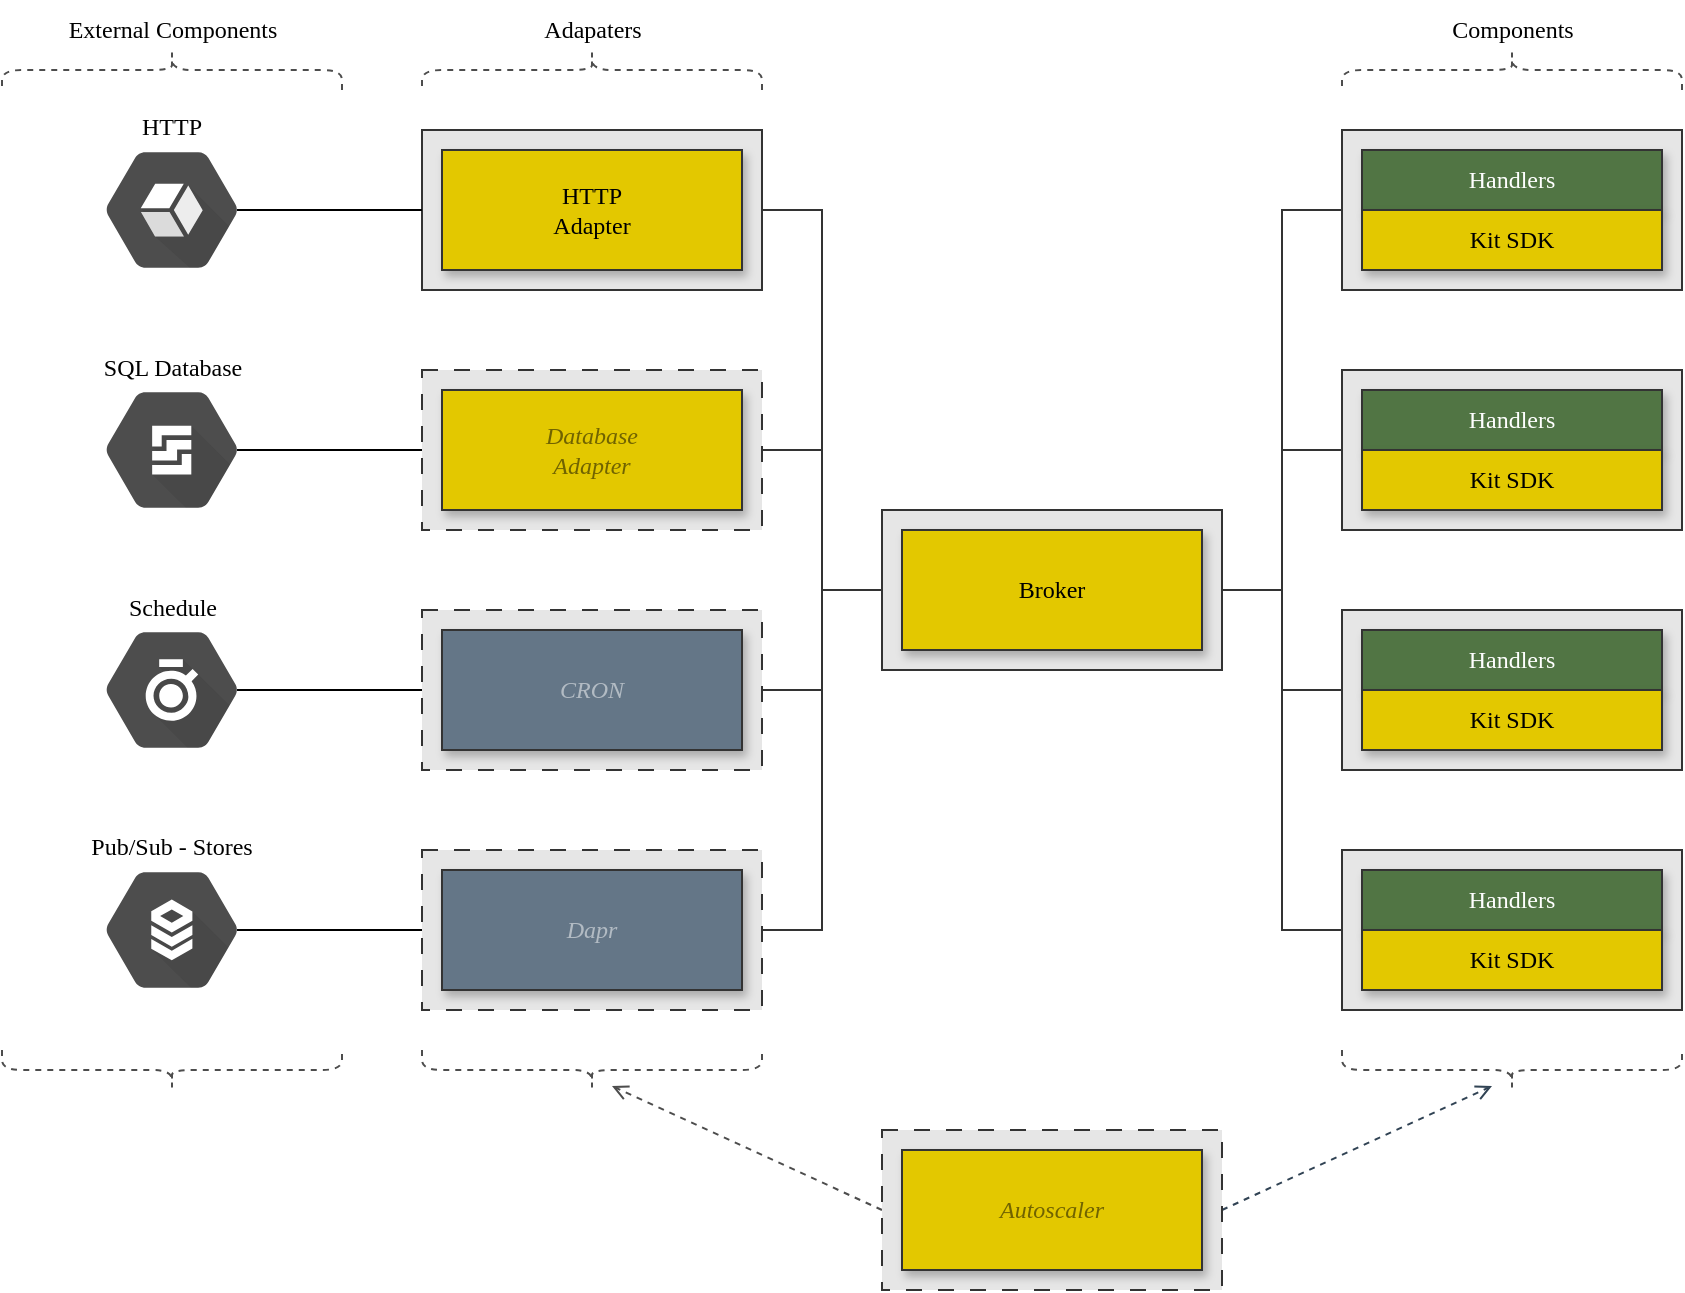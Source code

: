 <mxfile version="22.1.2" type="device">
  <diagram id="suDNTsbO2CK4yOKxJaUv" name="Page-1">
    <mxGraphModel dx="1674" dy="1233" grid="1" gridSize="10" guides="1" tooltips="1" connect="1" arrows="1" fold="1" page="0" pageScale="1" pageWidth="1100" pageHeight="850" background="none" math="0" shadow="0">
      <root>
        <mxCell id="0" />
        <mxCell id="1" parent="0" />
        <mxCell id="orV90MqigAFxg5cfew12-29" value="" style="rounded=0;whiteSpace=wrap;html=1;strokeColor=#333333;fillColor=#E6E6E6;verticalAlign=top;fontFamily=Source Code Pro;fontSize=12;labelPosition=center;verticalLabelPosition=bottom;align=center;spacingLeft=4;sketch=0;fontColor=#000000;labelBackgroundColor=none;fontSource=https%3A%2F%2Ffonts.googleapis.com%2Fcss%3Ffamily%3DSource%2BCode%2BPro;" parent="1" vertex="1">
          <mxGeometry x="1130" y="290" width="170" height="80" as="geometry" />
        </mxCell>
        <mxCell id="Pc061_s3fGXJPYhwyrSY-44" value="" style="rounded=0;whiteSpace=wrap;html=1;strokeColor=#333333;fillColor=#E6E6E6;verticalAlign=top;fontFamily=Source Code Pro;fontSize=12;labelPosition=center;verticalLabelPosition=bottom;align=center;spacingLeft=4;sketch=0;fontColor=#000000;labelBackgroundColor=none;fontSource=https%3A%2F%2Ffonts.googleapis.com%2Fcss%3Ffamily%3DSource%2BCode%2BPro;" parent="1" vertex="1">
          <mxGeometry x="900" y="100" width="170" height="80" as="geometry" />
        </mxCell>
        <mxCell id="Pc061_s3fGXJPYhwyrSY-46" value="HTTP&lt;br&gt;Adapter" style="rounded=0;whiteSpace=wrap;html=1;strokeColor=#333333;fillColor=#e3c800;verticalAlign=middle;fontFamily=Source Code Pro;fontSize=12;fontColor=#000000;shadow=1;labelBackgroundColor=none;fontSource=https%3A%2F%2Ffonts.googleapis.com%2Fcss%3Ffamily%3DSource%2BCode%2BPro;spacingLeft=0;spacingTop=0;spacingBottom=0;spacing=2;" parent="1" vertex="1">
          <mxGeometry x="910" y="110" width="150" height="60" as="geometry" />
        </mxCell>
        <mxCell id="orV90MqigAFxg5cfew12-17" style="edgeStyle=orthogonalEdgeStyle;rounded=0;orthogonalLoop=1;jettySize=auto;html=1;exitX=0.825;exitY=0.5;exitDx=0;exitDy=0;exitPerimeter=0;entryX=0;entryY=0.5;entryDx=0;entryDy=0;fontFamily=Source Code Pro;fontSize=12;fontColor=#000000;endArrow=none;endFill=0;labelBackgroundColor=none;fontSource=https%3A%2F%2Ffonts.googleapis.com%2Fcss%3Ffamily%3DSource%2BCode%2BPro;" parent="1" source="Pc061_s3fGXJPYhwyrSY-49" target="Pc061_s3fGXJPYhwyrSY-44" edge="1">
          <mxGeometry relative="1" as="geometry" />
        </mxCell>
        <mxCell id="Pc061_s3fGXJPYhwyrSY-49" value="HTTP" style="sketch=0;fillColor=#4D4D4D;strokeColor=none;verticalAlign=bottom;labelPosition=center;verticalLabelPosition=top;align=center;spacingTop=0;fontSize=12;fontStyle=0;fontColor=#000000;shape=mxgraph.gcp2.hexIcon;prIcon=stackdriver;rounded=1;shadow=0;glass=0;fontFamily=Source Code Pro;spacingBottom=-10;labelBackgroundColor=none;fontSource=https%3A%2F%2Ffonts.googleapis.com%2Fcss%3Ffamily%3DSource%2BCode%2BPro;" parent="1" vertex="1">
          <mxGeometry x="725" y="97.5" width="100" height="85" as="geometry" />
        </mxCell>
        <mxCell id="orV90MqigAFxg5cfew12-103" style="rounded=0;orthogonalLoop=1;jettySize=auto;html=1;exitX=1;exitY=0.5;exitDx=0;exitDy=0;dashed=1;fontFamily=Source Code Pro;fontSize=12;fontColor=#000000;endArrow=open;endFill=0;strokeColor=#314354;fillColor=#647687;textOpacity=50;labelBackgroundColor=none;fontSource=https%3A%2F%2Ffonts.googleapis.com%2Fcss%3Ffamily%3DSource%2BCode%2BPro;entryX=0.1;entryY=0.5;entryDx=0;entryDy=0;entryPerimeter=0;" parent="1" source="FIGSMdclTSzzZVXMSy71-49" edge="1">
          <mxGeometry relative="1" as="geometry">
            <mxPoint x="1250" y="640" as="sourcePoint" />
            <mxPoint x="1435" y="578" as="targetPoint" />
          </mxGeometry>
        </mxCell>
        <mxCell id="Pc061_s3fGXJPYhwyrSY-75" value="" style="rounded=1;orthogonalLoop=1;jettySize=auto;html=1;dashed=1;fontColor=#000000;endArrow=open;endFill=0;strokeColor=#4D4D4D;fillColor=#B2C9AB;sketch=0;fontFamily=Source Code Pro;fontSize=12;fontStyle=2;exitX=0;exitY=0.5;exitDx=0;exitDy=0;textOpacity=50;labelBackgroundColor=none;fontSource=https%3A%2F%2Ffonts.googleapis.com%2Fcss%3Ffamily%3DSource%2BCode%2BPro;entryX=0.1;entryY=0.5;entryDx=0;entryDy=0;entryPerimeter=0;endSize=6;" parent="1" source="FIGSMdclTSzzZVXMSy71-49" edge="1">
          <mxGeometry x="0.135" y="24" relative="1" as="geometry">
            <mxPoint x="1180" y="640" as="sourcePoint" />
            <mxPoint x="995" y="578" as="targetPoint" />
            <mxPoint as="offset" />
          </mxGeometry>
        </mxCell>
        <mxCell id="orV90MqigAFxg5cfew12-1" value="Pub/Sub - Stores" style="sketch=0;fillColor=#4D4D4D;strokeColor=none;verticalAlign=bottom;labelPosition=center;verticalLabelPosition=top;align=center;spacingTop=0;fontSize=12;fontStyle=0;fontColor=#000000;shape=mxgraph.gcp2.hexIcon;prIcon=cloud_sql;fontFamily=Source Code Pro;spacingBottom=-10;labelBackgroundColor=none;fontSource=https%3A%2F%2Ffonts.googleapis.com%2Fcss%3Ffamily%3DSource%2BCode%2BPro;" parent="1" vertex="1">
          <mxGeometry x="725" y="457.5" width="100" height="85" as="geometry" />
        </mxCell>
        <mxCell id="FIGSMdclTSzzZVXMSy71-37" style="edgeStyle=orthogonalEdgeStyle;rounded=0;orthogonalLoop=1;jettySize=auto;html=1;exitX=0.825;exitY=0.5;exitDx=0;exitDy=0;exitPerimeter=0;entryX=0;entryY=0.5;entryDx=0;entryDy=0;fontFamily=Source Code Pro;fontSource=https%3A%2F%2Ffonts.googleapis.com%2Fcss%3Ffamily%3DSource%2BCode%2BPro;fontSize=12;fontColor=#ffffff;endArrow=none;endFill=0;" parent="1" source="orV90MqigAFxg5cfew12-2" target="FIGSMdclTSzzZVXMSy71-35" edge="1">
          <mxGeometry relative="1" as="geometry" />
        </mxCell>
        <mxCell id="orV90MqigAFxg5cfew12-2" value="SQL Database" style="sketch=0;html=1;fillColor=#4D4D4D;strokeColor=none;verticalAlign=bottom;labelPosition=center;verticalLabelPosition=top;align=center;spacingTop=0;fontSize=12;fontStyle=0;fontColor=#000000;shape=mxgraph.gcp2.hexIcon;prIcon=persistent_disk;fontFamily=Source Code Pro;spacingBottom=-10;labelBackgroundColor=none;fontSource=https%3A%2F%2Ffonts.googleapis.com%2Fcss%3Ffamily%3DSource%2BCode%2BPro;" parent="1" vertex="1">
          <mxGeometry x="725" y="217.5" width="100" height="85" as="geometry" />
        </mxCell>
        <mxCell id="orV90MqigAFxg5cfew12-7" value="" style="rounded=0;whiteSpace=wrap;html=1;strokeColor=#333333;fillColor=#E6E6E6;verticalAlign=top;fontFamily=Source Code Pro;fontSize=12;labelPosition=center;verticalLabelPosition=bottom;align=center;spacingLeft=4;sketch=0;fontColor=#000000;labelBackgroundColor=none;fontSource=https%3A%2F%2Ffonts.googleapis.com%2Fcss%3Ffamily%3DSource%2BCode%2BPro;dashed=1;dashPattern=8 8;" parent="1" vertex="1">
          <mxGeometry x="900" y="340" width="170" height="80" as="geometry" />
        </mxCell>
        <mxCell id="orV90MqigAFxg5cfew12-9" value="CRON" style="rounded=0;whiteSpace=wrap;html=1;strokeColor=#333333;fillColor=#647687;verticalAlign=middle;fontFamily=Source Code Pro;fontSize=12;fontColor=#ffffff;shadow=1;labelBackgroundColor=none;fontSource=https%3A%2F%2Ffonts.googleapis.com%2Fcss%3Ffamily%3DSource%2BCode%2BPro;fontStyle=2;textOpacity=50;" parent="1" vertex="1">
          <mxGeometry x="910" y="350" width="150" height="60" as="geometry" />
        </mxCell>
        <mxCell id="orV90MqigAFxg5cfew12-15" value="Schedule" style="sketch=0;html=1;fillColor=#4D4D4D;strokeColor=none;verticalAlign=bottom;labelPosition=center;verticalLabelPosition=top;align=center;spacingTop=0;fontSize=12;fontStyle=0;fontColor=#000000;shape=mxgraph.gcp2.hexIcon;prIcon=profiler;fontFamily=Source Code Pro;spacingBottom=-10;labelBackgroundColor=none;fontSource=https%3A%2F%2Ffonts.googleapis.com%2Fcss%3Ffamily%3DSource%2BCode%2BPro;" parent="1" vertex="1">
          <mxGeometry x="725" y="337.5" width="100" height="85" as="geometry" />
        </mxCell>
        <mxCell id="orV90MqigAFxg5cfew12-60" style="rounded=0;orthogonalLoop=1;jettySize=auto;html=1;exitX=0;exitY=0.5;exitDx=0;exitDy=0;fontFamily=Source Code Pro;fontSize=12;fontColor=#000000;endArrow=none;endFill=0;strokeColor=#333333;fillColor=#647687;labelBackgroundColor=none;fontSource=https%3A%2F%2Ffonts.googleapis.com%2Fcss%3Ffamily%3DSource%2BCode%2BPro;entryX=1;entryY=0.5;entryDx=0;entryDy=0;edgeStyle=elbowEdgeStyle;" parent="1" source="orV90MqigAFxg5cfew12-54" target="orV90MqigAFxg5cfew12-29" edge="1">
          <mxGeometry relative="1" as="geometry">
            <mxPoint x="1370" y="330" as="targetPoint" />
          </mxGeometry>
        </mxCell>
        <mxCell id="orV90MqigAFxg5cfew12-54" value="" style="rounded=0;whiteSpace=wrap;html=1;strokeColor=#333333;fillColor=#E6E6E6;verticalAlign=bottom;fontFamily=Source Code Pro;fontSize=12;labelPosition=center;verticalLabelPosition=top;align=center;spacingLeft=0;spacingBottom=0;spacingTop=0;sketch=0;fontColor=#000000;labelBackgroundColor=none;fontSource=https%3A%2F%2Ffonts.googleapis.com%2Fcss%3Ffamily%3DSource%2BCode%2BPro;" parent="1" vertex="1">
          <mxGeometry x="1360" y="340" width="170" height="80" as="geometry" />
        </mxCell>
        <mxCell id="orV90MqigAFxg5cfew12-72" value="" style="shape=curlyBracket;whiteSpace=wrap;html=1;rounded=1;shadow=0;dashed=1;labelBackgroundColor=none;sketch=0;fontSize=12;strokeColor=#4D4D4D;strokeWidth=1;fillColor=default;rotation=-90;fontFamily=Source Code Pro;fontColor=#000000;fontSource=https%3A%2F%2Ffonts.googleapis.com%2Fcss%3Ffamily%3DSource%2BCode%2BPro;" parent="1" vertex="1">
          <mxGeometry x="1435" y="485" width="20" height="170" as="geometry" />
        </mxCell>
        <mxCell id="orV90MqigAFxg5cfew12-73" value="Components" style="text;html=1;align=center;verticalAlign=middle;resizable=0;points=[];autosize=1;strokeColor=none;fillColor=none;fontSize=12;fontFamily=Source Code Pro;fontColor=#000000;labelBackgroundColor=none;fontSource=https%3A%2F%2Ffonts.googleapis.com%2Fcss%3Ffamily%3DSource%2BCode%2BPro;" parent="1" vertex="1">
          <mxGeometry x="1395" y="35" width="100" height="30" as="geometry" />
        </mxCell>
        <mxCell id="orV90MqigAFxg5cfew12-74" value="" style="shape=curlyBracket;whiteSpace=wrap;html=1;rounded=1;shadow=0;dashed=1;labelBackgroundColor=none;sketch=0;fontSize=12;strokeColor=#4D4D4D;strokeWidth=1;fillColor=default;rotation=-90;fontFamily=Source Code Pro;fontColor=#000000;fontSource=https%3A%2F%2Ffonts.googleapis.com%2Fcss%3Ffamily%3DSource%2BCode%2BPro;" parent="1" vertex="1">
          <mxGeometry x="975" y="485" width="20" height="170" as="geometry" />
        </mxCell>
        <mxCell id="orV90MqigAFxg5cfew12-75" value="Adapaters" style="text;html=1;align=center;verticalAlign=middle;resizable=0;points=[];autosize=1;strokeColor=none;fillColor=none;fontSize=12;fontFamily=Source Code Pro;fontColor=#000000;labelBackgroundColor=none;fontSource=https%3A%2F%2Ffonts.googleapis.com%2Fcss%3Ffamily%3DSource%2BCode%2BPro;" parent="1" vertex="1">
          <mxGeometry x="940" y="35" width="90" height="30" as="geometry" />
        </mxCell>
        <mxCell id="orV90MqigAFxg5cfew12-82" style="rounded=0;orthogonalLoop=1;jettySize=auto;html=1;exitX=0;exitY=0.5;exitDx=0;exitDy=0;entryX=1;entryY=0.5;entryDx=0;entryDy=0;fontFamily=Source Code Pro;fontSize=12;fontColor=#000000;endArrow=none;endFill=0;strokeColor=#333333;fillColor=#647687;labelBackgroundColor=none;fontSource=https%3A%2F%2Ffonts.googleapis.com%2Fcss%3Ffamily%3DSource%2BCode%2BPro;edgeStyle=elbowEdgeStyle;" parent="1" source="FIGSMdclTSzzZVXMSy71-27" target="orV90MqigAFxg5cfew12-29" edge="1">
          <mxGeometry relative="1" as="geometry">
            <mxPoint x="1380" y="239.25" as="sourcePoint" />
          </mxGeometry>
        </mxCell>
        <mxCell id="orV90MqigAFxg5cfew12-83" value="" style="shape=curlyBracket;whiteSpace=wrap;html=1;rounded=1;shadow=0;dashed=1;labelBackgroundColor=none;sketch=0;fontSize=12;strokeColor=#4D4D4D;strokeWidth=1;fillColor=default;rotation=90;fontFamily=Source Code Pro;fontColor=#000000;fontSource=https%3A%2F%2Ffonts.googleapis.com%2Fcss%3Ffamily%3DSource%2BCode%2BPro;" parent="1" vertex="1">
          <mxGeometry x="1435" y="-15" width="20" height="170" as="geometry" />
        </mxCell>
        <mxCell id="orV90MqigAFxg5cfew12-85" value="" style="shape=curlyBracket;whiteSpace=wrap;html=1;rounded=1;shadow=0;dashed=1;labelBackgroundColor=none;sketch=0;fontSize=12;strokeColor=#4D4D4D;strokeWidth=1;fillColor=default;rotation=-90;fontFamily=Source Code Pro;fontColor=#000000;fontSource=https%3A%2F%2Ffonts.googleapis.com%2Fcss%3Ffamily%3DSource%2BCode%2BPro;" parent="1" vertex="1">
          <mxGeometry x="765" y="485" width="20" height="170" as="geometry" />
        </mxCell>
        <mxCell id="orV90MqigAFxg5cfew12-86" value="External Components" style="text;align=center;verticalAlign=middle;resizable=0;points=[];autosize=1;strokeColor=none;fillColor=none;fontSize=12;fontFamily=Source Code Pro;fontColor=default;labelBackgroundColor=none;fontSource=https%3A%2F%2Ffonts.googleapis.com%2Fcss%3Ffamily%3DSource%2BCode%2BPro;html=1;" parent="1" vertex="1">
          <mxGeometry x="695" y="35" width="160" height="30" as="geometry" />
        </mxCell>
        <mxCell id="orV90MqigAFxg5cfew12-91" value="" style="shape=curlyBracket;whiteSpace=wrap;html=1;rounded=1;shadow=0;dashed=1;labelBackgroundColor=none;sketch=0;fontSize=12;strokeColor=#4D4D4D;strokeWidth=1;fillColor=default;rotation=90;fontFamily=Source Code Pro;fontColor=#000000;fontSource=https%3A%2F%2Ffonts.googleapis.com%2Fcss%3Ffamily%3DSource%2BCode%2BPro;" parent="1" vertex="1">
          <mxGeometry x="975" y="-15" width="20" height="170" as="geometry" />
        </mxCell>
        <mxCell id="orV90MqigAFxg5cfew12-92" value="" style="shape=curlyBracket;whiteSpace=wrap;html=1;rounded=1;shadow=0;dashed=1;labelBackgroundColor=none;sketch=0;fontSize=12;strokeColor=#4D4D4D;strokeWidth=1;fillColor=default;rotation=90;fontFamily=Source Code Pro;fontColor=#000000;fontSource=https%3A%2F%2Ffonts.googleapis.com%2Fcss%3Ffamily%3DSource%2BCode%2BPro;" parent="1" vertex="1">
          <mxGeometry x="765" y="-15" width="20" height="170" as="geometry" />
        </mxCell>
        <mxCell id="FIGSMdclTSzzZVXMSy71-13" style="rounded=0;orthogonalLoop=1;jettySize=auto;html=1;entryX=1;entryY=0.5;entryDx=0;entryDy=0;fontFamily=Source Code Pro;fontSize=12;fontColor=#000000;endArrow=none;endFill=0;strokeColor=#333333;fillColor=#647687;labelBackgroundColor=none;fontSource=https%3A%2F%2Ffonts.googleapis.com%2Fcss%3Ffamily%3DSource%2BCode%2BPro;exitX=0;exitY=0.5;exitDx=0;exitDy=0;edgeStyle=elbowEdgeStyle;" parent="1" source="FIGSMdclTSzzZVXMSy71-21" target="orV90MqigAFxg5cfew12-29" edge="1">
          <mxGeometry relative="1" as="geometry">
            <mxPoint x="1330" y="420" as="sourcePoint" />
            <mxPoint x="1310" y="320" as="targetPoint" />
          </mxGeometry>
        </mxCell>
        <mxCell id="FIGSMdclTSzzZVXMSy71-14" value="Handlers" style="rounded=0;whiteSpace=wrap;html=1;strokeColor=#333333;fillColor=#517544;verticalAlign=middle;fontFamily=Source Code Pro;fontSize=12;shadow=1;labelBackgroundColor=none;fontSource=https%3A%2F%2Ffonts.googleapis.com%2Fcss%3Ffamily%3DSource%2BCode%2BPro;fontColor=#ffffff;" parent="1" vertex="1">
          <mxGeometry x="1370" y="350" width="150" height="30" as="geometry" />
        </mxCell>
        <mxCell id="FIGSMdclTSzzZVXMSy71-15" value="Kit SDK" style="rounded=0;whiteSpace=wrap;html=1;strokeColor=#333333;fillColor=#e3c800;verticalAlign=middle;fontFamily=Source Code Pro;fontSize=12;horizontal=1;spacingLeft=0;spacingTop=0;spacingBottom=0;spacing=2;shadow=1;labelBackgroundColor=none;fontSource=https%3A%2F%2Ffonts.googleapis.com%2Fcss%3Ffamily%3DSource%2BCode%2BPro;fontColor=#000000;" parent="1" vertex="1">
          <mxGeometry x="1370.004" y="380" width="150" height="30" as="geometry" />
        </mxCell>
        <mxCell id="FIGSMdclTSzzZVXMSy71-21" value="" style="rounded=0;whiteSpace=wrap;html=1;strokeColor=#333333;fillColor=#E6E6E6;verticalAlign=bottom;fontFamily=Source Code Pro;fontSize=12;labelPosition=center;verticalLabelPosition=top;align=center;spacingLeft=0;spacingBottom=0;spacingTop=0;sketch=0;fontColor=#000000;labelBackgroundColor=none;fontSource=https%3A%2F%2Ffonts.googleapis.com%2Fcss%3Ffamily%3DSource%2BCode%2BPro;" parent="1" vertex="1">
          <mxGeometry x="1360" y="460" width="170" height="80" as="geometry" />
        </mxCell>
        <mxCell id="FIGSMdclTSzzZVXMSy71-22" value="Handlers" style="rounded=0;whiteSpace=wrap;html=1;strokeColor=#333333;fillColor=#517544;verticalAlign=middle;fontFamily=Source Code Pro;fontSize=12;shadow=1;labelBackgroundColor=none;fontSource=https%3A%2F%2Ffonts.googleapis.com%2Fcss%3Ffamily%3DSource%2BCode%2BPro;fontColor=#ffffff;" parent="1" vertex="1">
          <mxGeometry x="1370" y="470" width="150" height="30" as="geometry" />
        </mxCell>
        <mxCell id="FIGSMdclTSzzZVXMSy71-23" value="Kit SDK" style="rounded=0;whiteSpace=wrap;html=1;strokeColor=#333333;fillColor=#e3c800;verticalAlign=middle;fontFamily=Source Code Pro;fontSize=12;horizontal=1;spacingLeft=0;spacingTop=0;spacingBottom=0;spacing=2;shadow=1;labelBackgroundColor=none;fontSource=https%3A%2F%2Ffonts.googleapis.com%2Fcss%3Ffamily%3DSource%2BCode%2BPro;fontColor=#000000;" parent="1" vertex="1">
          <mxGeometry x="1370.004" y="500" width="150" height="30" as="geometry" />
        </mxCell>
        <mxCell id="FIGSMdclTSzzZVXMSy71-27" value="" style="rounded=0;whiteSpace=wrap;html=1;strokeColor=#333333;fillColor=#E6E6E6;verticalAlign=bottom;fontFamily=Source Code Pro;fontSize=12;labelPosition=center;verticalLabelPosition=top;align=center;spacingLeft=0;spacingBottom=0;spacingTop=0;sketch=0;fontColor=#000000;labelBackgroundColor=none;fontSource=https%3A%2F%2Ffonts.googleapis.com%2Fcss%3Ffamily%3DSource%2BCode%2BPro;" parent="1" vertex="1">
          <mxGeometry x="1360" y="220" width="170" height="80" as="geometry" />
        </mxCell>
        <mxCell id="FIGSMdclTSzzZVXMSy71-28" value="Handlers" style="rounded=0;whiteSpace=wrap;html=1;strokeColor=#333333;fillColor=#517544;verticalAlign=middle;fontFamily=Source Code Pro;fontSize=12;shadow=1;labelBackgroundColor=none;fontSource=https%3A%2F%2Ffonts.googleapis.com%2Fcss%3Ffamily%3DSource%2BCode%2BPro;fontColor=#ffffff;" parent="1" vertex="1">
          <mxGeometry x="1370" y="230" width="150" height="30" as="geometry" />
        </mxCell>
        <mxCell id="FIGSMdclTSzzZVXMSy71-29" value="Kit SDK" style="rounded=0;whiteSpace=wrap;html=1;strokeColor=#333333;fillColor=#e3c800;verticalAlign=middle;fontFamily=Source Code Pro;fontSize=12;horizontal=1;spacingLeft=0;spacingTop=0;spacingBottom=0;spacing=2;shadow=1;labelBackgroundColor=none;fontSource=https%3A%2F%2Ffonts.googleapis.com%2Fcss%3Ffamily%3DSource%2BCode%2BPro;fontColor=#000000;" parent="1" vertex="1">
          <mxGeometry x="1370.004" y="260" width="150" height="30" as="geometry" />
        </mxCell>
        <mxCell id="FIGSMdclTSzzZVXMSy71-32" value="" style="rounded=0;whiteSpace=wrap;html=1;strokeColor=#333333;fillColor=#E6E6E6;verticalAlign=top;fontFamily=Source Code Pro;fontSize=12;labelPosition=center;verticalLabelPosition=bottom;align=center;spacingLeft=4;sketch=0;fontColor=#000000;labelBackgroundColor=none;fontSource=https%3A%2F%2Ffonts.googleapis.com%2Fcss%3Ffamily%3DSource%2BCode%2BPro;dashed=1;dashPattern=8 8;" parent="1" vertex="1">
          <mxGeometry x="900" y="460" width="170" height="80" as="geometry" />
        </mxCell>
        <mxCell id="FIGSMdclTSzzZVXMSy71-33" value="Dapr" style="rounded=0;whiteSpace=wrap;html=1;strokeColor=#333333;fillColor=#647687;verticalAlign=middle;fontFamily=Source Code Pro;fontSize=12;fontColor=#ffffff;shadow=1;labelBackgroundColor=none;fontSource=https%3A%2F%2Ffonts.googleapis.com%2Fcss%3Ffamily%3DSource%2BCode%2BPro;fontStyle=2;textOpacity=50;" parent="1" vertex="1">
          <mxGeometry x="910" y="470" width="150" height="60" as="geometry" />
        </mxCell>
        <mxCell id="FIGSMdclTSzzZVXMSy71-35" value="" style="rounded=0;whiteSpace=wrap;html=1;strokeColor=#333333;fillColor=#E6E6E6;verticalAlign=top;fontFamily=Source Code Pro;fontSize=12;labelPosition=center;verticalLabelPosition=bottom;align=center;spacingLeft=4;sketch=0;dashed=1;fontColor=#000000;labelBackgroundColor=none;fontSource=https%3A%2F%2Ffonts.googleapis.com%2Fcss%3Ffamily%3DSource%2BCode%2BPro;dashPattern=8 8;" parent="1" vertex="1">
          <mxGeometry x="900" y="220" width="170" height="80" as="geometry" />
        </mxCell>
        <mxCell id="FIGSMdclTSzzZVXMSy71-36" value="Database&lt;br&gt;Adapter" style="rounded=0;whiteSpace=wrap;html=1;strokeColor=#333333;fillColor=#e3c800;verticalAlign=middle;fontFamily=Source Code Pro;fontSize=12;fontColor=#000000;spacingLeft=0;spacingTop=0;spacingBottom=0;spacing=2;shadow=1;labelBackgroundColor=none;fontSource=https%3A%2F%2Ffonts.googleapis.com%2Fcss%3Ffamily%3DSource%2BCode%2BPro;fontStyle=2;textOpacity=50;" parent="1" vertex="1">
          <mxGeometry x="910" y="230" width="150" height="60" as="geometry" />
        </mxCell>
        <mxCell id="FIGSMdclTSzzZVXMSy71-39" style="edgeStyle=orthogonalEdgeStyle;rounded=0;orthogonalLoop=1;jettySize=auto;html=1;exitX=0.825;exitY=0.5;exitDx=0;exitDy=0;exitPerimeter=0;entryX=0;entryY=0.5;entryDx=0;entryDy=0;fontFamily=Source Code Pro;fontSource=https%3A%2F%2Ffonts.googleapis.com%2Fcss%3Ffamily%3DSource%2BCode%2BPro;fontSize=12;fontColor=#ffffff;endArrow=none;endFill=0;" parent="1" source="orV90MqigAFxg5cfew12-15" target="orV90MqigAFxg5cfew12-7" edge="1">
          <mxGeometry relative="1" as="geometry">
            <mxPoint x="738" y="250" as="sourcePoint" />
            <mxPoint x="870" y="250" as="targetPoint" />
          </mxGeometry>
        </mxCell>
        <mxCell id="FIGSMdclTSzzZVXMSy71-40" style="edgeStyle=orthogonalEdgeStyle;rounded=0;orthogonalLoop=1;jettySize=auto;html=1;exitX=0.825;exitY=0.5;exitDx=0;exitDy=0;exitPerimeter=0;entryX=0;entryY=0.5;entryDx=0;entryDy=0;fontFamily=Source Code Pro;fontSource=https%3A%2F%2Ffonts.googleapis.com%2Fcss%3Ffamily%3DSource%2BCode%2BPro;fontSize=12;fontColor=#ffffff;endArrow=none;endFill=0;" parent="1" source="orV90MqigAFxg5cfew12-1" target="FIGSMdclTSzzZVXMSy71-32" edge="1">
          <mxGeometry relative="1" as="geometry">
            <mxPoint x="748" y="240" as="sourcePoint" />
            <mxPoint x="880" y="240" as="targetPoint" />
          </mxGeometry>
        </mxCell>
        <mxCell id="FIGSMdclTSzzZVXMSy71-41" value="" style="rounded=0;whiteSpace=wrap;html=1;strokeColor=#333333;fillColor=#E6E6E6;verticalAlign=bottom;fontFamily=Source Code Pro;fontSize=12;labelPosition=center;verticalLabelPosition=top;align=center;spacingLeft=0;spacingBottom=0;spacingTop=0;sketch=0;fontColor=#000000;labelBackgroundColor=none;fontSource=https%3A%2F%2Ffonts.googleapis.com%2Fcss%3Ffamily%3DSource%2BCode%2BPro;" parent="1" vertex="1">
          <mxGeometry x="1360" y="100" width="170" height="80" as="geometry" />
        </mxCell>
        <mxCell id="FIGSMdclTSzzZVXMSy71-42" value="Handlers" style="rounded=0;whiteSpace=wrap;html=1;strokeColor=#333333;fillColor=#517544;verticalAlign=middle;fontFamily=Source Code Pro;fontSize=12;shadow=1;labelBackgroundColor=none;fontSource=https%3A%2F%2Ffonts.googleapis.com%2Fcss%3Ffamily%3DSource%2BCode%2BPro;fontColor=#ffffff;" parent="1" vertex="1">
          <mxGeometry x="1370" y="110" width="150" height="30" as="geometry" />
        </mxCell>
        <mxCell id="FIGSMdclTSzzZVXMSy71-43" value="Kit SDK" style="rounded=0;whiteSpace=wrap;html=1;strokeColor=#333333;fillColor=#e3c800;verticalAlign=middle;fontFamily=Source Code Pro;fontSize=12;horizontal=1;spacingLeft=0;spacingTop=0;spacingBottom=0;spacing=2;shadow=1;labelBackgroundColor=none;fontSource=https%3A%2F%2Ffonts.googleapis.com%2Fcss%3Ffamily%3DSource%2BCode%2BPro;fontColor=#000000;" parent="1" vertex="1">
          <mxGeometry x="1370.004" y="140" width="150" height="30" as="geometry" />
        </mxCell>
        <mxCell id="FIGSMdclTSzzZVXMSy71-44" style="rounded=0;orthogonalLoop=1;jettySize=auto;html=1;exitX=0;exitY=0.5;exitDx=0;exitDy=0;entryX=1;entryY=0.5;entryDx=0;entryDy=0;fontFamily=Source Code Pro;fontSize=12;fontColor=#000000;endArrow=none;endFill=0;strokeColor=#333333;fillColor=#647687;labelBackgroundColor=none;fontSource=https%3A%2F%2Ffonts.googleapis.com%2Fcss%3Ffamily%3DSource%2BCode%2BPro;edgeStyle=elbowEdgeStyle;" parent="1" source="FIGSMdclTSzzZVXMSy71-41" target="orV90MqigAFxg5cfew12-29" edge="1">
          <mxGeometry relative="1" as="geometry">
            <mxPoint x="1390" y="270" as="sourcePoint" />
            <mxPoint x="1310" y="320" as="targetPoint" />
          </mxGeometry>
        </mxCell>
        <mxCell id="FIGSMdclTSzzZVXMSy71-45" style="rounded=0;orthogonalLoop=1;jettySize=auto;html=1;exitX=1;exitY=0.5;exitDx=0;exitDy=0;entryX=0;entryY=0.5;entryDx=0;entryDy=0;fontFamily=Source Code Pro;fontSize=12;fontColor=#000000;endArrow=none;endFill=0;strokeColor=#333333;fillColor=#647687;labelBackgroundColor=none;fontSource=https%3A%2F%2Ffonts.googleapis.com%2Fcss%3Ffamily%3DSource%2BCode%2BPro;edgeStyle=elbowEdgeStyle;" parent="1" source="Pc061_s3fGXJPYhwyrSY-44" target="orV90MqigAFxg5cfew12-29" edge="1">
          <mxGeometry relative="1" as="geometry">
            <mxPoint x="1390" y="170" as="sourcePoint" />
            <mxPoint x="1310" y="290" as="targetPoint" />
          </mxGeometry>
        </mxCell>
        <mxCell id="FIGSMdclTSzzZVXMSy71-46" style="rounded=0;orthogonalLoop=1;jettySize=auto;html=1;exitX=0;exitY=0.5;exitDx=0;exitDy=0;entryX=1;entryY=0.5;entryDx=0;entryDy=0;fontFamily=Source Code Pro;fontSize=12;fontColor=#000000;endArrow=none;endFill=0;strokeColor=#333333;fillColor=#647687;labelBackgroundColor=none;fontSource=https%3A%2F%2Ffonts.googleapis.com%2Fcss%3Ffamily%3DSource%2BCode%2BPro;edgeStyle=elbowEdgeStyle;" parent="1" source="orV90MqigAFxg5cfew12-29" target="FIGSMdclTSzzZVXMSy71-32" edge="1">
          <mxGeometry relative="1" as="geometry">
            <mxPoint x="1400" y="180" as="sourcePoint" />
            <mxPoint x="1320" y="300" as="targetPoint" />
          </mxGeometry>
        </mxCell>
        <mxCell id="FIGSMdclTSzzZVXMSy71-47" style="rounded=0;orthogonalLoop=1;jettySize=auto;html=1;entryX=0;entryY=0.5;entryDx=0;entryDy=0;fontFamily=Source Code Pro;fontSize=12;fontColor=#000000;endArrow=none;endFill=0;strokeColor=#333333;fillColor=#647687;labelBackgroundColor=none;fontSource=https%3A%2F%2Ffonts.googleapis.com%2Fcss%3Ffamily%3DSource%2BCode%2BPro;exitX=1;exitY=0.5;exitDx=0;exitDy=0;edgeStyle=elbowEdgeStyle;" parent="1" source="orV90MqigAFxg5cfew12-7" target="orV90MqigAFxg5cfew12-29" edge="1">
          <mxGeometry relative="1" as="geometry">
            <mxPoint x="1410" y="190" as="sourcePoint" />
            <mxPoint x="1330" y="310" as="targetPoint" />
          </mxGeometry>
        </mxCell>
        <mxCell id="FIGSMdclTSzzZVXMSy71-48" style="rounded=0;orthogonalLoop=1;jettySize=auto;html=1;exitX=1;exitY=0.5;exitDx=0;exitDy=0;entryX=0;entryY=0.5;entryDx=0;entryDy=0;fontFamily=Source Code Pro;fontSize=12;fontColor=#000000;endArrow=none;endFill=0;strokeColor=#333333;fillColor=#647687;labelBackgroundColor=none;fontSource=https%3A%2F%2Ffonts.googleapis.com%2Fcss%3Ffamily%3DSource%2BCode%2BPro;edgeStyle=elbowEdgeStyle;" parent="1" source="FIGSMdclTSzzZVXMSy71-35" target="orV90MqigAFxg5cfew12-29" edge="1">
          <mxGeometry relative="1" as="geometry">
            <mxPoint x="1420" y="200" as="sourcePoint" />
            <mxPoint x="1340" y="320" as="targetPoint" />
          </mxGeometry>
        </mxCell>
        <mxCell id="FIGSMdclTSzzZVXMSy71-49" value="" style="rounded=0;whiteSpace=wrap;html=1;strokeColor=#333333;fillColor=#E6E6E6;verticalAlign=top;fontFamily=Source Code Pro;fontSize=12;labelPosition=center;verticalLabelPosition=bottom;align=center;spacingLeft=4;sketch=0;dashed=1;fontColor=#000000;labelBackgroundColor=none;fontSource=https%3A%2F%2Ffonts.googleapis.com%2Fcss%3Ffamily%3DSource%2BCode%2BPro;dashPattern=8 8;" parent="1" vertex="1">
          <mxGeometry x="1130" y="600" width="170" height="80" as="geometry" />
        </mxCell>
        <mxCell id="FIGSMdclTSzzZVXMSy71-50" value="Autoscaler" style="rounded=0;whiteSpace=wrap;html=1;strokeColor=#333333;fillColor=#e3c800;verticalAlign=middle;fontFamily=Source Code Pro;fontSize=12;fontColor=#000000;spacingLeft=0;spacingTop=0;spacingBottom=0;spacing=2;shadow=1;labelBackgroundColor=none;fontSource=https%3A%2F%2Ffonts.googleapis.com%2Fcss%3Ffamily%3DSource%2BCode%2BPro;fontStyle=2;textOpacity=50;" parent="1" vertex="1">
          <mxGeometry x="1140" y="610" width="150" height="60" as="geometry" />
        </mxCell>
        <mxCell id="FIGSMdclTSzzZVXMSy71-52" value="Broker" style="rounded=0;whiteSpace=wrap;html=1;strokeColor=#333333;fillColor=#e3c800;verticalAlign=middle;fontFamily=Source Code Pro;fontSize=12;fontColor=#000000;shadow=1;labelBackgroundColor=none;fontSource=https%3A%2F%2Ffonts.googleapis.com%2Fcss%3Ffamily%3DSource%2BCode%2BPro;spacingLeft=0;spacingTop=0;spacingBottom=0;spacing=2;" parent="1" vertex="1">
          <mxGeometry x="1140" y="300" width="150" height="60" as="geometry" />
        </mxCell>
      </root>
    </mxGraphModel>
  </diagram>
</mxfile>
